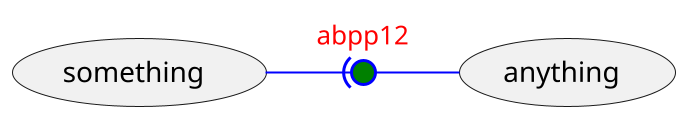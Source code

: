 {
  "sha1": "l87vawtn9f0cgwhyqlbx60lqlo72a7f",
  "insertion": {
    "when": "2024-06-03T18:59:33.856Z",
    "url": "https://forum.plantuml.net/13345/lollipop-overlaps-with-arrows-label",
    "user": "plantuml@gmail.com"
  }
}
@startuml
scale 2
skinparam arrowColor  #blue
skinparam arrowFontColor #red
skinparam arrowLollipopColor #green
(something) -right(0- (anything) : abpp12
@enduml
